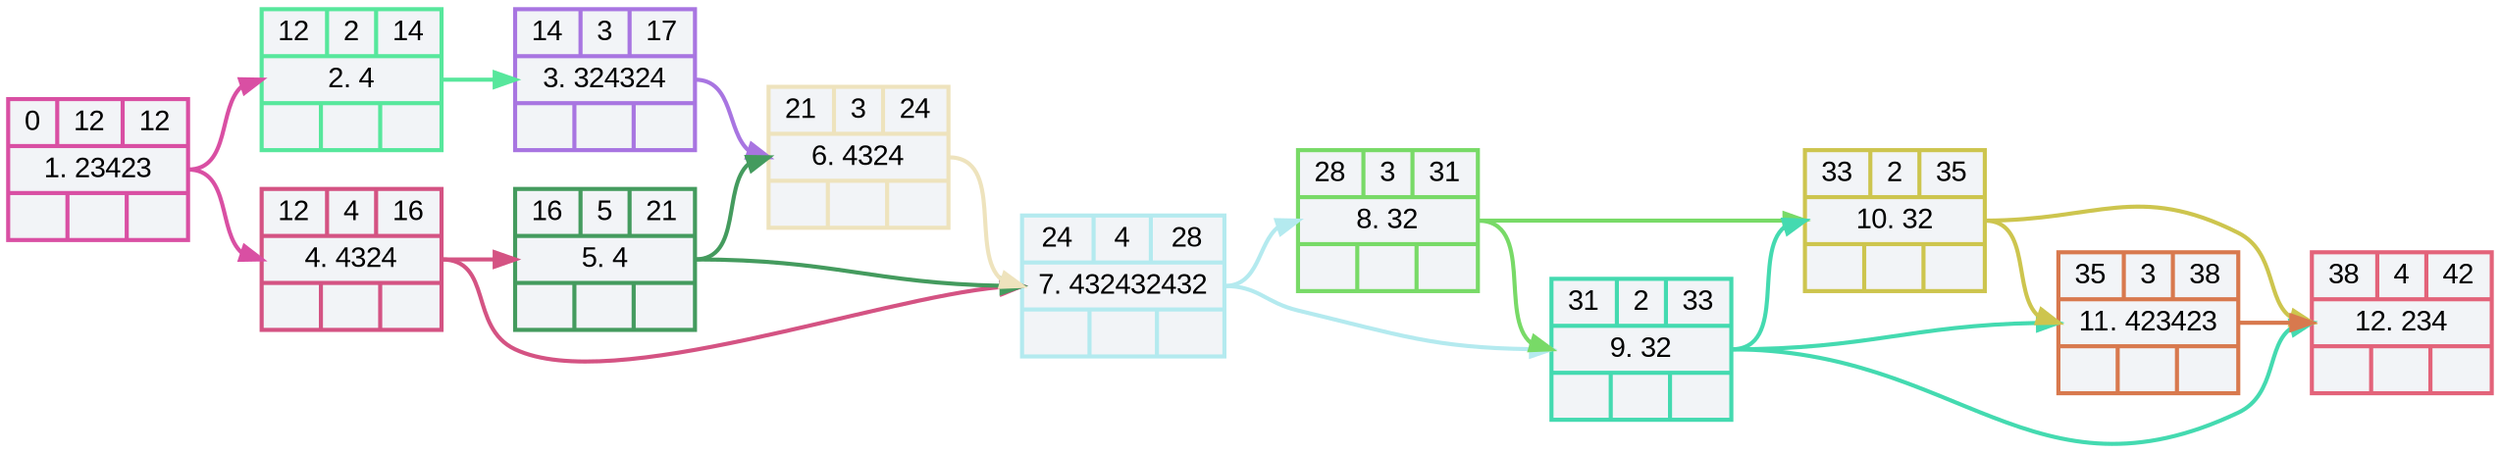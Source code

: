digraph NetworkGraph02
{
   //graph [charset = "utf8"]
   rankdir = LR
   layout = dot
   splines = spline
   node [style = "filled, bold", fillcolor = "#f2f4f7", fontname = "Arial"]
   edge [penwidth = 2]
   v1 [fontname = "Arial",color = "#d94fa3", shape = record, label = "{ 0 | 12 | 12 } |  <mI1> 1. 23423 | { |  |  }"]
   v2 [fontname = "Arial",color = "#57e79c", shape = record, label = "{ 12 | 2 | 14 } |  <mI2> 2. 4 | { |  |  }"]
   v3 [fontname = "Arial",color = "#a875e1", shape = record, label = "{ 14 | 3 | 17 } |  <mI3> 3. 324324 | { |  |  }"]
   v4 [fontname = "Arial",color = "#d45383", shape = record, label = "{ 12 | 4 | 16 } |  <mI4> 4. 4324 | { |  |  }"]
   v5 [fontname = "Arial",color = "#449b5e", shape = record, label = "{ 16 | 5 | 21 } |  <mI5> 5. 4 | { |  |  }"]
   v6 [fontname = "Arial",color = "#eee3bd", shape = record, label = "{ 21 | 3 | 24 } |  <mI6> 6. 4324 | { |  |  }"]
   v7 [fontname = "Arial",color = "#b4eaef", shape = record, label = "{ 24 | 4 | 28 } |  <mI7> 7. 432432432 | { |  |  }"]
   v8 [fontname = "Arial",color = "#78da67", shape = record, label = "{ 28 | 3 | 31 } |  <mI8> 8. 32 | { |  |  }"]
   v9 [fontname = "Arial",color = "#44dab0", shape = record, label = "{ 31 | 2 | 33 } |  <mI9> 9. 32 | { |  |  }"]
   v10 [fontname = "Arial",color = "#cdc54e", shape = record, label = "{ 33 | 2 | 35 } |  <mI10> 10. 32 | { |  |  }"]
   v11 [fontname = "Arial",color = "#d8794e", shape = record, label = "{ 35 | 3 | 38 } |  <mI11> 11. 423423 | { |  |  }"]
   v12 [fontname = "Arial",color = "#e3637a", shape = record, label = "{ 38 | 4 | 42 } |  <mI12> 12. 234 | { |  |  }"]
   v9:<mI9> -> v11:<mI11> [color = "#44dab0"]
   v8:<mI8> -> v10:<mI10> [color = "#78da67"]
   v9:<mI9> -> v12:<mI12> [color = "#44dab0"]
   v9:<mI9> -> v10:<mI10> [color = "#44dab0"]
   v1:<mI1> -> v2:<mI2> [color = "#d94fa3"]
   v2:<mI2> -> v3:<mI3> [color = "#57e79c"]
   v1:<mI1> -> v4:<mI4> [color = "#d94fa3"]
   v4:<mI4> -> v5:<mI5> [color = "#d45383"]
   v3:<mI3> -> v6:<mI6> [color = "#a875e1"]
   v5:<mI5> -> v6:<mI6> [color = "#449b5e"]
   v5:<mI5> -> v7:<mI7> [color = "#449b5e"]
   v6:<mI6> -> v7:<mI7> [color = "#eee3bd"]
   v4:<mI4> -> v7:<mI7> [color = "#d45383"]
   v7:<mI7> -> v8:<mI8> [color = "#b4eaef"]
   v7:<mI7> -> v9:<mI9> [color = "#b4eaef"]
   v8:<mI8> -> v9:<mI9> [color = "#78da67"]
   v11:<mI11> -> v12:<mI12> [color = "#d8794e"]
   v10:<mI10> -> v12:<mI12> [color = "#cdc54e"]
   v10:<mI10> -> v11:<mI11> [color = "#cdc54e"]

}